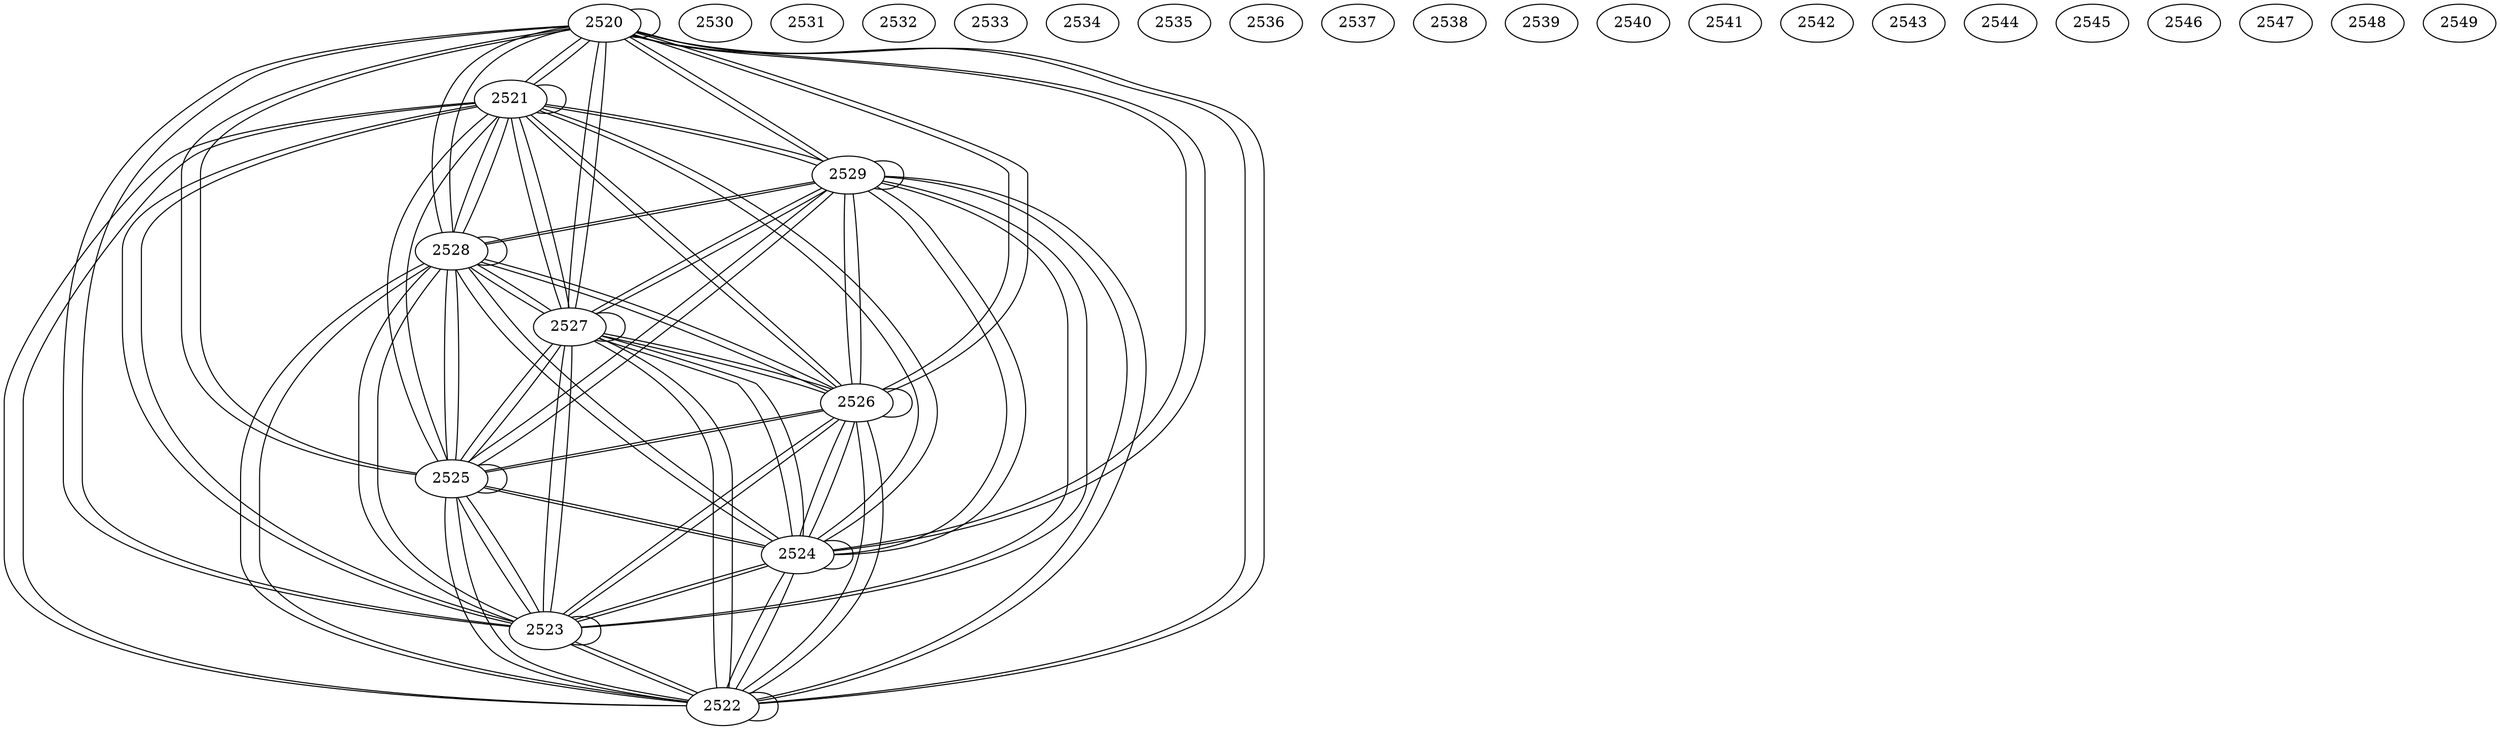 graph {
    2520 []
    2521 []
    2522 []
    2523 []
    2524 []
    2525 []
    2526 []
    2527 []
    2528 []
    2529 []
    2530 []
    2531 []
    2532 []
    2533 []
    2534 []
    2535 []
    2536 []
    2537 []
    2538 []
    2539 []
    2540 []
    2541 []
    2542 []
    2543 []
    2544 []
    2545 []
    2546 []
    2547 []
    2548 []
    2549 []
    2520 -- 2520
    2520 -- 2521
    2520 -- 2522
    2520 -- 2523
    2520 -- 2524
    2520 -- 2525
    2520 -- 2526
    2520 -- 2527
    2520 -- 2528
    2520 -- 2529
    2521 -- 2520
    2521 -- 2521
    2521 -- 2522
    2521 -- 2523
    2521 -- 2524
    2521 -- 2525
    2521 -- 2526
    2521 -- 2527
    2521 -- 2528
    2521 -- 2529
    2522 -- 2520
    2522 -- 2521
    2522 -- 2522
    2522 -- 2523
    2522 -- 2524
    2522 -- 2525
    2522 -- 2526
    2522 -- 2527
    2522 -- 2528
    2522 -- 2529
    2523 -- 2520
    2523 -- 2521
    2523 -- 2522
    2523 -- 2523
    2523 -- 2524
    2523 -- 2525
    2523 -- 2526
    2523 -- 2527
    2523 -- 2528
    2523 -- 2529
    2524 -- 2520
    2524 -- 2521
    2524 -- 2522
    2524 -- 2523
    2524 -- 2524
    2524 -- 2525
    2524 -- 2526
    2524 -- 2527
    2524 -- 2528
    2524 -- 2529
    2525 -- 2520
    2525 -- 2521
    2525 -- 2522
    2525 -- 2523
    2525 -- 2524
    2525 -- 2525
    2525 -- 2526
    2525 -- 2527
    2525 -- 2528
    2525 -- 2529
    2526 -- 2520
    2526 -- 2521
    2526 -- 2522
    2526 -- 2523
    2526 -- 2524
    2526 -- 2525
    2526 -- 2526
    2526 -- 2527
    2526 -- 2528
    2526 -- 2529
    2527 -- 2520
    2527 -- 2521
    2527 -- 2522
    2527 -- 2523
    2527 -- 2524
    2527 -- 2525
    2527 -- 2526
    2527 -- 2527
    2527 -- 2528
    2527 -- 2529
    2528 -- 2520
    2528 -- 2521
    2528 -- 2522
    2528 -- 2523
    2528 -- 2524
    2528 -- 2525
    2528 -- 2526
    2528 -- 2527
    2528 -- 2528
    2528 -- 2529
    2529 -- 2520
    2529 -- 2521
    2529 -- 2522
    2529 -- 2523
    2529 -- 2524
    2529 -- 2525
    2529 -- 2526
    2529 -- 2527
    2529 -- 2528
    2529 -- 2529
}
